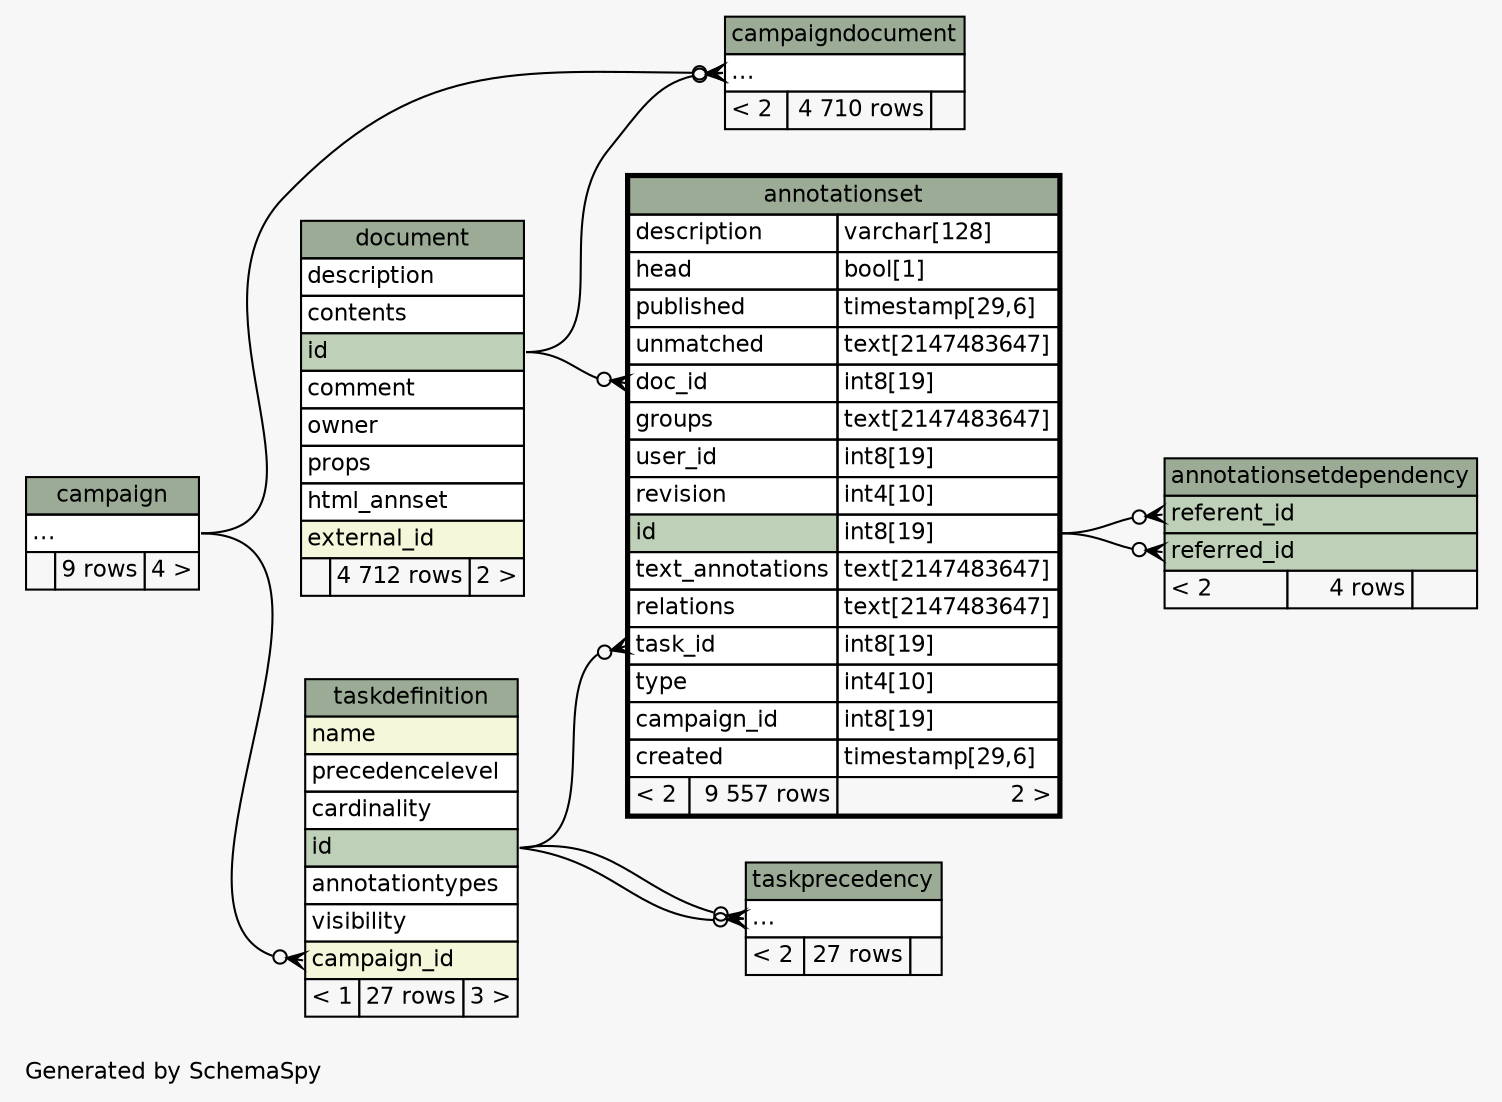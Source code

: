 // dot 2.38.0 on Linux 4.10.0-42-generic
// SchemaSpy rev 590
digraph "twoDegreesRelationshipsDiagram" {
  graph [
    rankdir="RL"
    bgcolor="#f7f7f7"
    label="\nGenerated by SchemaSpy"
    labeljust="l"
    nodesep="0.18"
    ranksep="0.46"
    fontname="Helvetica"
    fontsize="11"
  ];
  node [
    fontname="Helvetica"
    fontsize="11"
    shape="plaintext"
  ];
  edge [
    arrowsize="0.8"
  ];
  "annotationset":"doc_id":w -> "document":"id":e [arrowhead=none dir=back arrowtail=crowodot];
  "annotationset":"task_id":w -> "taskdefinition":"id":e [arrowhead=none dir=back arrowtail=crowodot];
  "annotationsetdependency":"referent_id":w -> "annotationset":"id.type":e [arrowhead=none dir=back arrowtail=crowodot];
  "annotationsetdependency":"referred_id":w -> "annotationset":"id.type":e [arrowhead=none dir=back arrowtail=crowodot];
  "campaigndocument":"elipses":w -> "campaign":"elipses":e [arrowhead=none dir=back arrowtail=crowodot];
  "campaigndocument":"elipses":w -> "document":"id":e [arrowhead=none dir=back arrowtail=crowodot];
  "taskdefinition":"campaign_id":w -> "campaign":"elipses":e [arrowhead=none dir=back arrowtail=crowodot];
  "taskprecedency":"elipses":w -> "taskdefinition":"id":e [arrowhead=none dir=back arrowtail=crowodot];
  "taskprecedency":"elipses":w -> "taskdefinition":"id":e [arrowhead=none dir=back arrowtail=crowodot];
  "annotationset" [
    label=<
    <TABLE BORDER="2" CELLBORDER="1" CELLSPACING="0" BGCOLOR="#ffffff">
      <TR><TD COLSPAN="3" BGCOLOR="#9bab96" ALIGN="CENTER">annotationset</TD></TR>
      <TR><TD PORT="description" COLSPAN="2" ALIGN="LEFT">description</TD><TD PORT="description.type" ALIGN="LEFT">varchar[128]</TD></TR>
      <TR><TD PORT="head" COLSPAN="2" ALIGN="LEFT">head</TD><TD PORT="head.type" ALIGN="LEFT">bool[1]</TD></TR>
      <TR><TD PORT="published" COLSPAN="2" ALIGN="LEFT">published</TD><TD PORT="published.type" ALIGN="LEFT">timestamp[29,6]</TD></TR>
      <TR><TD PORT="unmatched" COLSPAN="2" ALIGN="LEFT">unmatched</TD><TD PORT="unmatched.type" ALIGN="LEFT">text[2147483647]</TD></TR>
      <TR><TD PORT="doc_id" COLSPAN="2" ALIGN="LEFT">doc_id</TD><TD PORT="doc_id.type" ALIGN="LEFT">int8[19]</TD></TR>
      <TR><TD PORT="groups" COLSPAN="2" ALIGN="LEFT">groups</TD><TD PORT="groups.type" ALIGN="LEFT">text[2147483647]</TD></TR>
      <TR><TD PORT="user_id" COLSPAN="2" ALIGN="LEFT">user_id</TD><TD PORT="user_id.type" ALIGN="LEFT">int8[19]</TD></TR>
      <TR><TD PORT="revision" COLSPAN="2" ALIGN="LEFT">revision</TD><TD PORT="revision.type" ALIGN="LEFT">int4[10]</TD></TR>
      <TR><TD PORT="id" COLSPAN="2" BGCOLOR="#bed1b8" ALIGN="LEFT">id</TD><TD PORT="id.type" ALIGN="LEFT">int8[19]</TD></TR>
      <TR><TD PORT="text_annotations" COLSPAN="2" ALIGN="LEFT">text_annotations</TD><TD PORT="text_annotations.type" ALIGN="LEFT">text[2147483647]</TD></TR>
      <TR><TD PORT="relations" COLSPAN="2" ALIGN="LEFT">relations</TD><TD PORT="relations.type" ALIGN="LEFT">text[2147483647]</TD></TR>
      <TR><TD PORT="task_id" COLSPAN="2" ALIGN="LEFT">task_id</TD><TD PORT="task_id.type" ALIGN="LEFT">int8[19]</TD></TR>
      <TR><TD PORT="type" COLSPAN="2" ALIGN="LEFT">type</TD><TD PORT="type.type" ALIGN="LEFT">int4[10]</TD></TR>
      <TR><TD PORT="campaign_id" COLSPAN="2" ALIGN="LEFT">campaign_id</TD><TD PORT="campaign_id.type" ALIGN="LEFT">int8[19]</TD></TR>
      <TR><TD PORT="created" COLSPAN="2" ALIGN="LEFT">created</TD><TD PORT="created.type" ALIGN="LEFT">timestamp[29,6]</TD></TR>
      <TR><TD ALIGN="LEFT" BGCOLOR="#f7f7f7">&lt; 2</TD><TD ALIGN="RIGHT" BGCOLOR="#f7f7f7">9 557 rows</TD><TD ALIGN="RIGHT" BGCOLOR="#f7f7f7">2 &gt;</TD></TR>
    </TABLE>>
    URL="annotationset.html"
    tooltip="annotationset"
  ];
  "annotationsetdependency" [
    label=<
    <TABLE BORDER="0" CELLBORDER="1" CELLSPACING="0" BGCOLOR="#ffffff">
      <TR><TD COLSPAN="3" BGCOLOR="#9bab96" ALIGN="CENTER">annotationsetdependency</TD></TR>
      <TR><TD PORT="referent_id" COLSPAN="3" BGCOLOR="#bed1b8" ALIGN="LEFT">referent_id</TD></TR>
      <TR><TD PORT="referred_id" COLSPAN="3" BGCOLOR="#bed1b8" ALIGN="LEFT">referred_id</TD></TR>
      <TR><TD ALIGN="LEFT" BGCOLOR="#f7f7f7">&lt; 2</TD><TD ALIGN="RIGHT" BGCOLOR="#f7f7f7">4 rows</TD><TD ALIGN="RIGHT" BGCOLOR="#f7f7f7">  </TD></TR>
    </TABLE>>
    URL="annotationsetdependency.html"
    tooltip="annotationsetdependency"
  ];
  "campaign" [
    label=<
    <TABLE BORDER="0" CELLBORDER="1" CELLSPACING="0" BGCOLOR="#ffffff">
      <TR><TD COLSPAN="3" BGCOLOR="#9bab96" ALIGN="CENTER">campaign</TD></TR>
      <TR><TD PORT="elipses" COLSPAN="3" ALIGN="LEFT">...</TD></TR>
      <TR><TD ALIGN="LEFT" BGCOLOR="#f7f7f7">  </TD><TD ALIGN="RIGHT" BGCOLOR="#f7f7f7">9 rows</TD><TD ALIGN="RIGHT" BGCOLOR="#f7f7f7">4 &gt;</TD></TR>
    </TABLE>>
    URL="campaign.html"
    tooltip="campaign"
  ];
  "campaigndocument" [
    label=<
    <TABLE BORDER="0" CELLBORDER="1" CELLSPACING="0" BGCOLOR="#ffffff">
      <TR><TD COLSPAN="3" BGCOLOR="#9bab96" ALIGN="CENTER">campaigndocument</TD></TR>
      <TR><TD PORT="elipses" COLSPAN="3" ALIGN="LEFT">...</TD></TR>
      <TR><TD ALIGN="LEFT" BGCOLOR="#f7f7f7">&lt; 2</TD><TD ALIGN="RIGHT" BGCOLOR="#f7f7f7">4 710 rows</TD><TD ALIGN="RIGHT" BGCOLOR="#f7f7f7">  </TD></TR>
    </TABLE>>
    URL="campaigndocument.html"
    tooltip="campaigndocument"
  ];
  "document" [
    label=<
    <TABLE BORDER="0" CELLBORDER="1" CELLSPACING="0" BGCOLOR="#ffffff">
      <TR><TD COLSPAN="3" BGCOLOR="#9bab96" ALIGN="CENTER">document</TD></TR>
      <TR><TD PORT="description" COLSPAN="3" ALIGN="LEFT">description</TD></TR>
      <TR><TD PORT="contents" COLSPAN="3" ALIGN="LEFT">contents</TD></TR>
      <TR><TD PORT="id" COLSPAN="3" BGCOLOR="#bed1b8" ALIGN="LEFT">id</TD></TR>
      <TR><TD PORT="comment" COLSPAN="3" ALIGN="LEFT">comment</TD></TR>
      <TR><TD PORT="owner" COLSPAN="3" ALIGN="LEFT">owner</TD></TR>
      <TR><TD PORT="props" COLSPAN="3" ALIGN="LEFT">props</TD></TR>
      <TR><TD PORT="html_annset" COLSPAN="3" ALIGN="LEFT">html_annset</TD></TR>
      <TR><TD PORT="external_id" COLSPAN="3" BGCOLOR="#f4f7da" ALIGN="LEFT">external_id</TD></TR>
      <TR><TD ALIGN="LEFT" BGCOLOR="#f7f7f7">  </TD><TD ALIGN="RIGHT" BGCOLOR="#f7f7f7">4 712 rows</TD><TD ALIGN="RIGHT" BGCOLOR="#f7f7f7">2 &gt;</TD></TR>
    </TABLE>>
    URL="document.html"
    tooltip="document"
  ];
  "taskdefinition" [
    label=<
    <TABLE BORDER="0" CELLBORDER="1" CELLSPACING="0" BGCOLOR="#ffffff">
      <TR><TD COLSPAN="3" BGCOLOR="#9bab96" ALIGN="CENTER">taskdefinition</TD></TR>
      <TR><TD PORT="name" COLSPAN="3" BGCOLOR="#f4f7da" ALIGN="LEFT">name</TD></TR>
      <TR><TD PORT="precedencelevel" COLSPAN="3" ALIGN="LEFT">precedencelevel</TD></TR>
      <TR><TD PORT="cardinality" COLSPAN="3" ALIGN="LEFT">cardinality</TD></TR>
      <TR><TD PORT="id" COLSPAN="3" BGCOLOR="#bed1b8" ALIGN="LEFT">id</TD></TR>
      <TR><TD PORT="annotationtypes" COLSPAN="3" ALIGN="LEFT">annotationtypes</TD></TR>
      <TR><TD PORT="visibility" COLSPAN="3" ALIGN="LEFT">visibility</TD></TR>
      <TR><TD PORT="campaign_id" COLSPAN="3" BGCOLOR="#f4f7da" ALIGN="LEFT">campaign_id</TD></TR>
      <TR><TD ALIGN="LEFT" BGCOLOR="#f7f7f7">&lt; 1</TD><TD ALIGN="RIGHT" BGCOLOR="#f7f7f7">27 rows</TD><TD ALIGN="RIGHT" BGCOLOR="#f7f7f7">3 &gt;</TD></TR>
    </TABLE>>
    URL="taskdefinition.html"
    tooltip="taskdefinition"
  ];
  "taskprecedency" [
    label=<
    <TABLE BORDER="0" CELLBORDER="1" CELLSPACING="0" BGCOLOR="#ffffff">
      <TR><TD COLSPAN="3" BGCOLOR="#9bab96" ALIGN="CENTER">taskprecedency</TD></TR>
      <TR><TD PORT="elipses" COLSPAN="3" ALIGN="LEFT">...</TD></TR>
      <TR><TD ALIGN="LEFT" BGCOLOR="#f7f7f7">&lt; 2</TD><TD ALIGN="RIGHT" BGCOLOR="#f7f7f7">27 rows</TD><TD ALIGN="RIGHT" BGCOLOR="#f7f7f7">  </TD></TR>
    </TABLE>>
    URL="taskprecedency.html"
    tooltip="taskprecedency"
  ];
}
